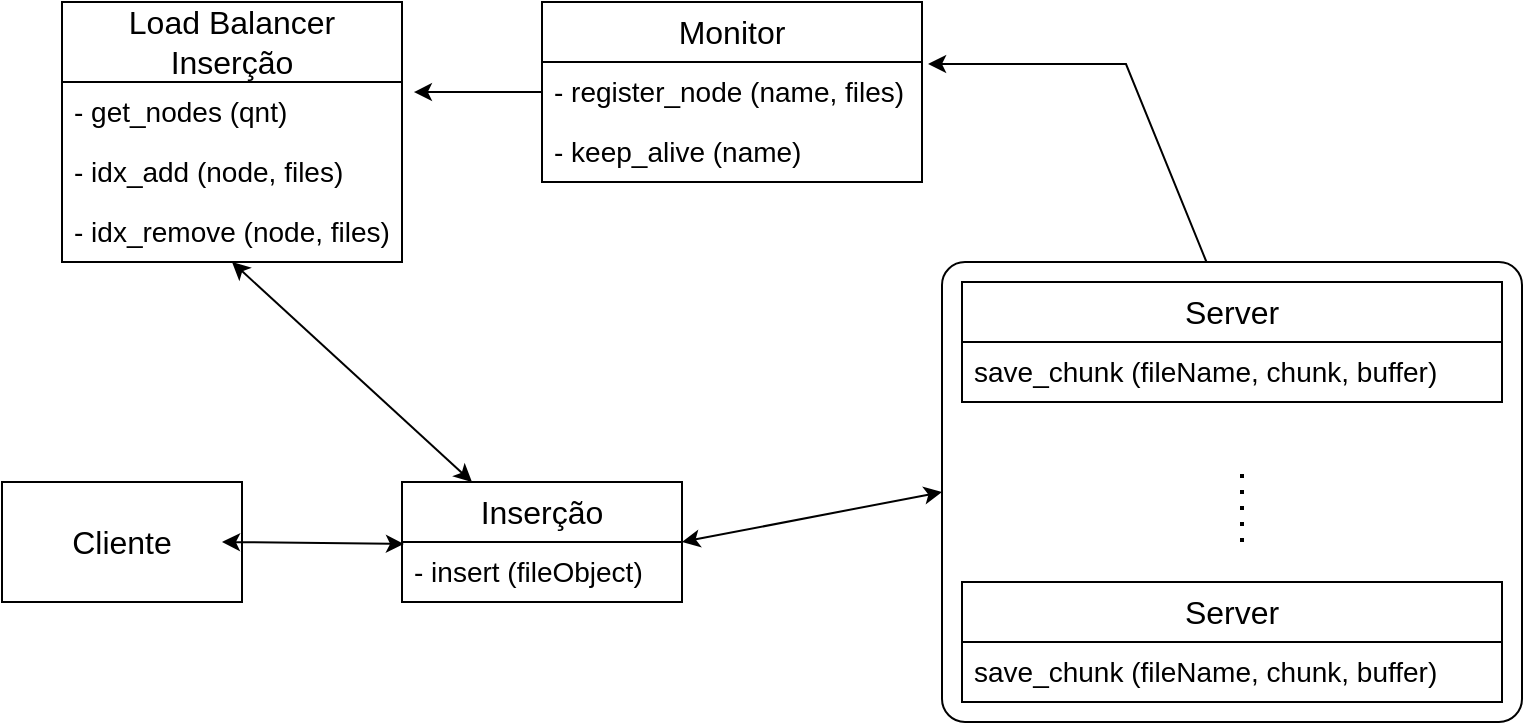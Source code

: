 <mxfile version="24.6.4" type="device">
  <diagram name="Página-1" id="NQj0vxH2A5isPD1oZkT6">
    <mxGraphModel dx="1434" dy="766" grid="1" gridSize="10" guides="1" tooltips="1" connect="1" arrows="1" fold="1" page="1" pageScale="1" pageWidth="827" pageHeight="1169" math="0" shadow="0">
      <root>
        <mxCell id="0" />
        <mxCell id="1" parent="0" />
        <mxCell id="Up_BKqgLWGIprV-QVvRh-2" value="Cliente" style="rounded=0;whiteSpace=wrap;html=1;fontSize=16;" parent="1" vertex="1">
          <mxGeometry x="100" y="310" width="120" height="60" as="geometry" />
        </mxCell>
        <mxCell id="Up_BKqgLWGIprV-QVvRh-3" value="Inserção" style="swimlane;fontStyle=0;childLayout=stackLayout;horizontal=1;startSize=30;horizontalStack=0;resizeParent=1;resizeParentMax=0;resizeLast=0;collapsible=1;marginBottom=0;whiteSpace=wrap;html=1;fontSize=16;" parent="1" vertex="1">
          <mxGeometry x="300" y="310" width="140" height="60" as="geometry" />
        </mxCell>
        <mxCell id="Up_BKqgLWGIprV-QVvRh-5" value="&lt;div&gt;- insert (fileObject)&lt;/div&gt;" style="text;strokeColor=none;fillColor=none;align=left;verticalAlign=middle;spacingLeft=4;spacingRight=4;overflow=hidden;points=[[0,0.5],[1,0.5]];portConstraint=eastwest;rotatable=0;whiteSpace=wrap;html=1;fontSize=14;" parent="Up_BKqgLWGIprV-QVvRh-3" vertex="1">
          <mxGeometry y="30" width="140" height="30" as="geometry" />
        </mxCell>
        <mxCell id="Up_BKqgLWGIprV-QVvRh-7" value="&lt;div&gt;Load Balancer Inserção&lt;br&gt;&lt;/div&gt;" style="swimlane;fontStyle=0;childLayout=stackLayout;horizontal=1;startSize=40;horizontalStack=0;resizeParent=1;resizeParentMax=0;resizeLast=0;collapsible=1;marginBottom=0;whiteSpace=wrap;html=1;fontSize=16;" parent="1" vertex="1">
          <mxGeometry x="130" y="70" width="170" height="130" as="geometry" />
        </mxCell>
        <mxCell id="Up_BKqgLWGIprV-QVvRh-8" value="- get_nodes (qnt)" style="text;strokeColor=none;fillColor=none;align=left;verticalAlign=middle;spacingLeft=4;spacingRight=4;overflow=hidden;points=[[0,0.5],[1,0.5]];portConstraint=eastwest;rotatable=0;whiteSpace=wrap;html=1;fontSize=14;" parent="Up_BKqgLWGIprV-QVvRh-7" vertex="1">
          <mxGeometry y="40" width="170" height="30" as="geometry" />
        </mxCell>
        <mxCell id="Up_BKqgLWGIprV-QVvRh-9" value="- idx_add (node, files)" style="text;strokeColor=none;fillColor=none;align=left;verticalAlign=middle;spacingLeft=4;spacingRight=4;overflow=hidden;points=[[0,0.5],[1,0.5]];portConstraint=eastwest;rotatable=0;whiteSpace=wrap;html=1;fontSize=14;" parent="Up_BKqgLWGIprV-QVvRh-7" vertex="1">
          <mxGeometry y="70" width="170" height="30" as="geometry" />
        </mxCell>
        <mxCell id="Up_BKqgLWGIprV-QVvRh-10" value="- idx_remove (node, files)" style="text;strokeColor=none;fillColor=none;align=left;verticalAlign=middle;spacingLeft=4;spacingRight=4;overflow=hidden;points=[[0,0.5],[1,0.5]];portConstraint=eastwest;rotatable=0;whiteSpace=wrap;html=1;fontSize=14;" parent="Up_BKqgLWGIprV-QVvRh-7" vertex="1">
          <mxGeometry y="100" width="170" height="30" as="geometry" />
        </mxCell>
        <mxCell id="Up_BKqgLWGIprV-QVvRh-11" value="&lt;div style=&quot;font-size: 15px;&quot;&gt;&lt;font style=&quot;font-size: 16px;&quot;&gt;Monitor&lt;/font&gt;&lt;/div&gt;" style="swimlane;fontStyle=0;childLayout=stackLayout;horizontal=1;startSize=30;horizontalStack=0;resizeParent=1;resizeParentMax=0;resizeLast=0;collapsible=1;marginBottom=0;whiteSpace=wrap;html=1;fontSize=14;" parent="1" vertex="1">
          <mxGeometry x="370" y="70" width="190" height="90" as="geometry">
            <mxRectangle x="480" y="80" width="90" height="30" as="alternateBounds" />
          </mxGeometry>
        </mxCell>
        <mxCell id="Up_BKqgLWGIprV-QVvRh-12" value="- register_node (name, files)" style="text;strokeColor=none;fillColor=none;align=left;verticalAlign=middle;spacingLeft=4;spacingRight=4;overflow=hidden;points=[[0,0.5],[1,0.5]];portConstraint=eastwest;rotatable=0;whiteSpace=wrap;html=1;fontSize=14;" parent="Up_BKqgLWGIprV-QVvRh-11" vertex="1">
          <mxGeometry y="30" width="190" height="30" as="geometry" />
        </mxCell>
        <mxCell id="Up_BKqgLWGIprV-QVvRh-14" value="- keep_alive (name)" style="text;strokeColor=none;fillColor=none;align=left;verticalAlign=middle;spacingLeft=4;spacingRight=4;overflow=hidden;points=[[0,0.5],[1,0.5]];portConstraint=eastwest;rotatable=0;whiteSpace=wrap;html=1;fontSize=14;" parent="Up_BKqgLWGIprV-QVvRh-11" vertex="1">
          <mxGeometry y="60" width="190" height="30" as="geometry" />
        </mxCell>
        <mxCell id="Up_BKqgLWGIprV-QVvRh-15" value="&lt;div&gt;Server&lt;/div&gt;" style="swimlane;fontStyle=0;childLayout=stackLayout;horizontal=1;startSize=30;horizontalStack=0;resizeParent=1;resizeParentMax=0;resizeLast=0;collapsible=1;marginBottom=0;whiteSpace=wrap;html=1;fontSize=16;" parent="1" vertex="1">
          <mxGeometry x="580" y="210" width="270" height="60" as="geometry" />
        </mxCell>
        <mxCell id="Up_BKqgLWGIprV-QVvRh-16" value="save_chunk (fileName, chunk, buffer)" style="text;strokeColor=none;fillColor=none;align=left;verticalAlign=middle;spacingLeft=4;spacingRight=4;overflow=hidden;points=[[0,0.5],[1,0.5]];portConstraint=eastwest;rotatable=0;whiteSpace=wrap;html=1;fontSize=14;" parent="Up_BKqgLWGIprV-QVvRh-15" vertex="1">
          <mxGeometry y="30" width="270" height="30" as="geometry" />
        </mxCell>
        <mxCell id="Up_BKqgLWGIprV-QVvRh-23" value="" style="endArrow=none;dashed=1;html=1;dashPattern=1 3;strokeWidth=2;rounded=0;" parent="1" edge="1">
          <mxGeometry width="50" height="50" relative="1" as="geometry">
            <mxPoint x="720" y="340" as="sourcePoint" />
            <mxPoint x="720" y="300" as="targetPoint" />
            <Array as="points">
              <mxPoint x="720" y="320" />
            </Array>
          </mxGeometry>
        </mxCell>
        <mxCell id="Up_BKqgLWGIprV-QVvRh-28" value="" style="rounded=1;whiteSpace=wrap;html=1;fillStyle=auto;fillColor=none;arcSize=5;" parent="1" vertex="1">
          <mxGeometry x="570" y="200" width="290" height="230" as="geometry" />
        </mxCell>
        <mxCell id="Up_BKqgLWGIprV-QVvRh-29" value="" style="endArrow=classic;html=1;rounded=0;entryX=1.016;entryY=0.344;entryDx=0;entryDy=0;entryPerimeter=0;exitX=0.456;exitY=0;exitDx=0;exitDy=0;exitPerimeter=0;" parent="1" source="Up_BKqgLWGIprV-QVvRh-28" target="Up_BKqgLWGIprV-QVvRh-11" edge="1">
          <mxGeometry width="50" height="50" relative="1" as="geometry">
            <mxPoint x="230" y="420" as="sourcePoint" />
            <mxPoint x="280" y="370" as="targetPoint" />
            <Array as="points">
              <mxPoint x="662" y="101" />
            </Array>
          </mxGeometry>
        </mxCell>
        <mxCell id="Up_BKqgLWGIprV-QVvRh-30" value="" style="endArrow=classic;html=1;rounded=0;entryX=1.035;entryY=0.167;entryDx=0;entryDy=0;entryPerimeter=0;exitX=0;exitY=0.5;exitDx=0;exitDy=0;" parent="1" source="Up_BKqgLWGIprV-QVvRh-12" target="Up_BKqgLWGIprV-QVvRh-8" edge="1">
          <mxGeometry width="50" height="50" relative="1" as="geometry">
            <mxPoint x="230" y="420" as="sourcePoint" />
            <mxPoint x="280" y="370" as="targetPoint" />
          </mxGeometry>
        </mxCell>
        <mxCell id="Up_BKqgLWGIprV-QVvRh-31" value="" style="endArrow=classic;startArrow=classic;html=1;rounded=0;entryX=0.5;entryY=1;entryDx=0;entryDy=0;exitX=0.25;exitY=0;exitDx=0;exitDy=0;" parent="1" source="Up_BKqgLWGIprV-QVvRh-3" target="Up_BKqgLWGIprV-QVvRh-7" edge="1">
          <mxGeometry width="50" height="50" relative="1" as="geometry">
            <mxPoint x="230" y="420" as="sourcePoint" />
            <mxPoint x="280" y="370" as="targetPoint" />
          </mxGeometry>
        </mxCell>
        <mxCell id="Up_BKqgLWGIprV-QVvRh-32" value="" style="endArrow=classic;startArrow=classic;html=1;rounded=0;entryX=0.007;entryY=0.033;entryDx=0;entryDy=0;entryPerimeter=0;" parent="1" target="Up_BKqgLWGIprV-QVvRh-5" edge="1">
          <mxGeometry width="50" height="50" relative="1" as="geometry">
            <mxPoint x="210" y="340" as="sourcePoint" />
            <mxPoint x="280" y="370" as="targetPoint" />
          </mxGeometry>
        </mxCell>
        <mxCell id="Up_BKqgLWGIprV-QVvRh-33" value="" style="endArrow=classic;startArrow=classic;html=1;rounded=0;entryX=0;entryY=0.5;entryDx=0;entryDy=0;exitX=1;exitY=0.5;exitDx=0;exitDy=0;" parent="1" source="Up_BKqgLWGIprV-QVvRh-3" target="Up_BKqgLWGIprV-QVvRh-28" edge="1">
          <mxGeometry width="50" height="50" relative="1" as="geometry">
            <mxPoint x="230" y="420" as="sourcePoint" />
            <mxPoint x="280" y="370" as="targetPoint" />
          </mxGeometry>
        </mxCell>
        <mxCell id="tGd7WiF-Spch2wiF2wTy-1" value="&lt;div&gt;Server&lt;/div&gt;" style="swimlane;fontStyle=0;childLayout=stackLayout;horizontal=1;startSize=30;horizontalStack=0;resizeParent=1;resizeParentMax=0;resizeLast=0;collapsible=1;marginBottom=0;whiteSpace=wrap;html=1;fontSize=16;" vertex="1" parent="1">
          <mxGeometry x="580" y="360" width="270" height="60" as="geometry" />
        </mxCell>
        <mxCell id="tGd7WiF-Spch2wiF2wTy-2" value="save_chunk (fileName, chunk, buffer)" style="text;strokeColor=none;fillColor=none;align=left;verticalAlign=middle;spacingLeft=4;spacingRight=4;overflow=hidden;points=[[0,0.5],[1,0.5]];portConstraint=eastwest;rotatable=0;whiteSpace=wrap;html=1;fontSize=14;" vertex="1" parent="tGd7WiF-Spch2wiF2wTy-1">
          <mxGeometry y="30" width="270" height="30" as="geometry" />
        </mxCell>
      </root>
    </mxGraphModel>
  </diagram>
</mxfile>
